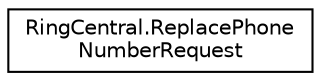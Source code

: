 digraph "Graphical Class Hierarchy"
{
 // LATEX_PDF_SIZE
  edge [fontname="Helvetica",fontsize="10",labelfontname="Helvetica",labelfontsize="10"];
  node [fontname="Helvetica",fontsize="10",shape=record];
  rankdir="LR";
  Node0 [label="RingCentral.ReplacePhone\lNumberRequest",height=0.2,width=0.4,color="black", fillcolor="white", style="filled",URL="$classRingCentral_1_1ReplacePhoneNumberRequest.html",tooltip=" "];
}
